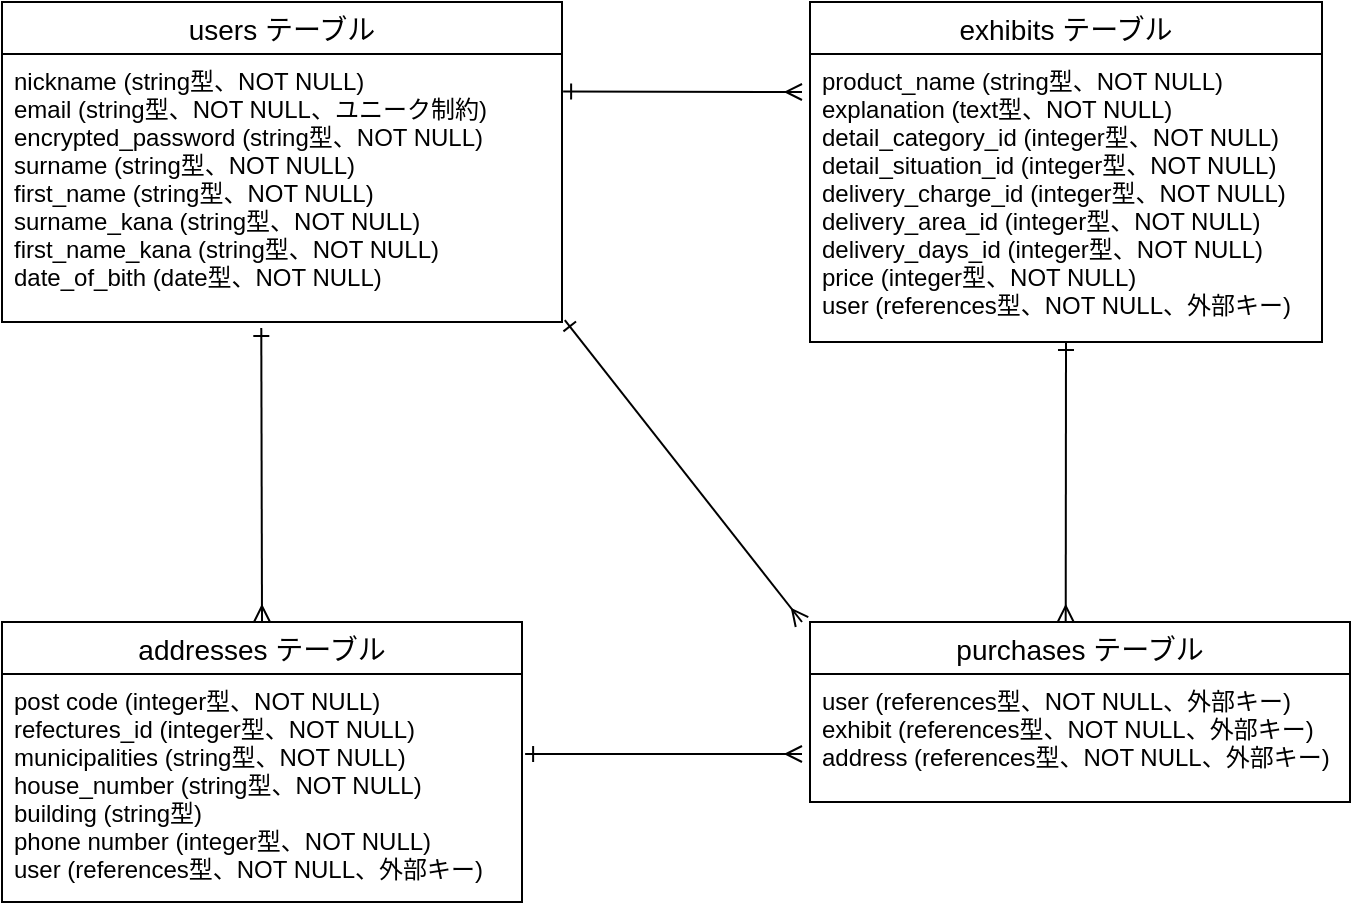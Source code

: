 <mxfile>
    <diagram id="HnrMPz1S0yKaiQ4Pj_EJ" name="ページ1">
        <mxGraphModel dx="923" dy="680" grid="1" gridSize="10" guides="1" tooltips="1" connect="1" arrows="1" fold="1" page="1" pageScale="1" pageWidth="827" pageHeight="1169" math="0" shadow="0">
            <root>
                <mxCell id="0"/>
                <mxCell id="1" parent="0"/>
                <mxCell id="2" value="users テーブル" style="swimlane;fontStyle=0;childLayout=stackLayout;horizontal=1;startSize=26;horizontalStack=0;resizeParent=1;resizeParentMax=0;resizeLast=0;collapsible=1;marginBottom=0;align=center;fontSize=14;" vertex="1" parent="1">
                    <mxGeometry x="10" y="170" width="280" height="160" as="geometry"/>
                </mxCell>
                <mxCell id="3" value="nickname (string型、NOT NULL)&#10;email (string型、NOT NULL、ユニーク制約)&#10;encrypted_password (string型、NOT NULL)&#10;surname (string型、NOT NULL)&#10;first_name (string型、NOT NULL)&#10;surname_kana (string型、NOT NULL)&#10;first_name_kana (string型、NOT NULL)&#10;date_of_bith (date型、NOT NULL)&#10;" style="text;strokeColor=none;fillColor=none;spacingLeft=4;spacingRight=4;overflow=hidden;rotatable=0;points=[[0,0.5],[1,0.5]];portConstraint=eastwest;fontSize=12;" vertex="1" parent="2">
                    <mxGeometry y="26" width="280" height="134" as="geometry"/>
                </mxCell>
                <mxCell id="6" value="exhibits テーブル" style="swimlane;fontStyle=0;childLayout=stackLayout;horizontal=1;startSize=26;horizontalStack=0;resizeParent=1;resizeParentMax=0;resizeLast=0;collapsible=1;marginBottom=0;align=center;fontSize=14;" vertex="1" parent="1">
                    <mxGeometry x="414" y="170" width="256" height="170" as="geometry"/>
                </mxCell>
                <mxCell id="7" value="product_name (string型、NOT NULL)&#10;explanation (text型、NOT NULL)&#10;detail_category_id (integer型、NOT NULL)&#10;detail_situation_id (integer型、NOT NULL)&#10;delivery_charge_id (integer型、NOT NULL)&#10;delivery_area_id (integer型、NOT NULL)&#10;delivery_days_id (integer型、NOT NULL)&#10;price (integer型、NOT NULL)&#10;user (references型、NOT NULL、外部キー)" style="text;strokeColor=none;fillColor=none;spacingLeft=4;spacingRight=4;overflow=hidden;rotatable=0;points=[[0,0.5],[1,0.5]];portConstraint=eastwest;fontSize=12;" vertex="1" parent="6">
                    <mxGeometry y="26" width="256" height="144" as="geometry"/>
                </mxCell>
                <mxCell id="23" value="addresses テーブル" style="swimlane;fontStyle=0;childLayout=stackLayout;horizontal=1;startSize=26;horizontalStack=0;resizeParent=1;resizeParentMax=0;resizeLast=0;collapsible=1;marginBottom=0;align=center;fontSize=14;" vertex="1" parent="1">
                    <mxGeometry x="10" y="480" width="260" height="140" as="geometry"/>
                </mxCell>
                <mxCell id="24" value="post code (integer型、NOT NULL)&#10;refectures_id (integer型、NOT NULL)&#10;municipalities (string型、NOT NULL)&#10;house_number (string型、NOT NULL)&#10;building (string型)&#10;phone number (integer型、NOT NULL)&#10;user (references型、NOT NULL、外部キー)" style="text;strokeColor=none;fillColor=none;spacingLeft=4;spacingRight=4;overflow=hidden;rotatable=0;points=[[0,0.5],[1,0.5]];portConstraint=eastwest;fontSize=12;" vertex="1" parent="23">
                    <mxGeometry y="26" width="260" height="114" as="geometry"/>
                </mxCell>
                <mxCell id="32" style="edgeStyle=none;html=1;exitX=1.002;exitY=0.14;exitDx=0;exitDy=0;endArrow=ERmany;endFill=0;startArrow=ERone;startFill=0;exitPerimeter=0;" edge="1" parent="1" source="3">
                    <mxGeometry relative="1" as="geometry">
                        <mxPoint x="410" y="215" as="targetPoint"/>
                    </mxGeometry>
                </mxCell>
                <mxCell id="35" value="purchases テーブル" style="swimlane;fontStyle=0;childLayout=stackLayout;horizontal=1;startSize=26;horizontalStack=0;resizeParent=1;resizeParentMax=0;resizeLast=0;collapsible=1;marginBottom=0;align=center;fontSize=14;" vertex="1" parent="1">
                    <mxGeometry x="414" y="480" width="270" height="90" as="geometry"/>
                </mxCell>
                <mxCell id="36" value="user (references型、NOT NULL、外部キー)&#10;exhibit (references型、NOT NULL、外部キー)&#10;address (references型、NOT NULL、外部キー)" style="text;strokeColor=none;fillColor=none;spacingLeft=4;spacingRight=4;overflow=hidden;rotatable=0;points=[[0,0.5],[1,0.5]];portConstraint=eastwest;fontSize=12;" vertex="1" parent="35">
                    <mxGeometry y="26" width="270" height="64" as="geometry"/>
                </mxCell>
                <mxCell id="40" style="edgeStyle=none;html=1;startArrow=ERmany;startFill=0;endArrow=ERone;endFill=0;exitX=0.5;exitY=0;exitDx=0;exitDy=0;entryX=0.463;entryY=1.022;entryDx=0;entryDy=0;entryPerimeter=0;" edge="1" parent="1" source="23" target="3">
                    <mxGeometry relative="1" as="geometry">
                        <mxPoint x="290" y="370" as="targetPoint"/>
                        <mxPoint x="360" y="390" as="sourcePoint"/>
                    </mxGeometry>
                </mxCell>
                <mxCell id="41" style="edgeStyle=none;html=1;startArrow=ERmany;startFill=0;endArrow=ERone;endFill=0;exitX=0.5;exitY=0;exitDx=0;exitDy=0;" edge="1" parent="1">
                    <mxGeometry relative="1" as="geometry">
                        <mxPoint x="542" y="340" as="targetPoint"/>
                        <mxPoint x="541.86" y="480" as="sourcePoint"/>
                    </mxGeometry>
                </mxCell>
                <mxCell id="42" style="edgeStyle=none;html=1;startArrow=ERmany;startFill=0;endArrow=ERone;endFill=0;entryX=1.005;entryY=0.993;entryDx=0;entryDy=0;entryPerimeter=0;" edge="1" parent="1" target="3">
                    <mxGeometry relative="1" as="geometry">
                        <mxPoint x="309.64" y="272.948" as="targetPoint"/>
                        <mxPoint x="410" y="480" as="sourcePoint"/>
                    </mxGeometry>
                </mxCell>
                <mxCell id="43" style="edgeStyle=none;html=1;startArrow=ERmany;startFill=0;endArrow=ERone;endFill=0;entryX=1.006;entryY=0.351;entryDx=0;entryDy=0;entryPerimeter=0;" edge="1" parent="1" target="24">
                    <mxGeometry relative="1" as="geometry">
                        <mxPoint x="249.64" y="282.948" as="targetPoint"/>
                        <mxPoint x="410" y="546" as="sourcePoint"/>
                    </mxGeometry>
                </mxCell>
            </root>
        </mxGraphModel>
    </diagram>
</mxfile>